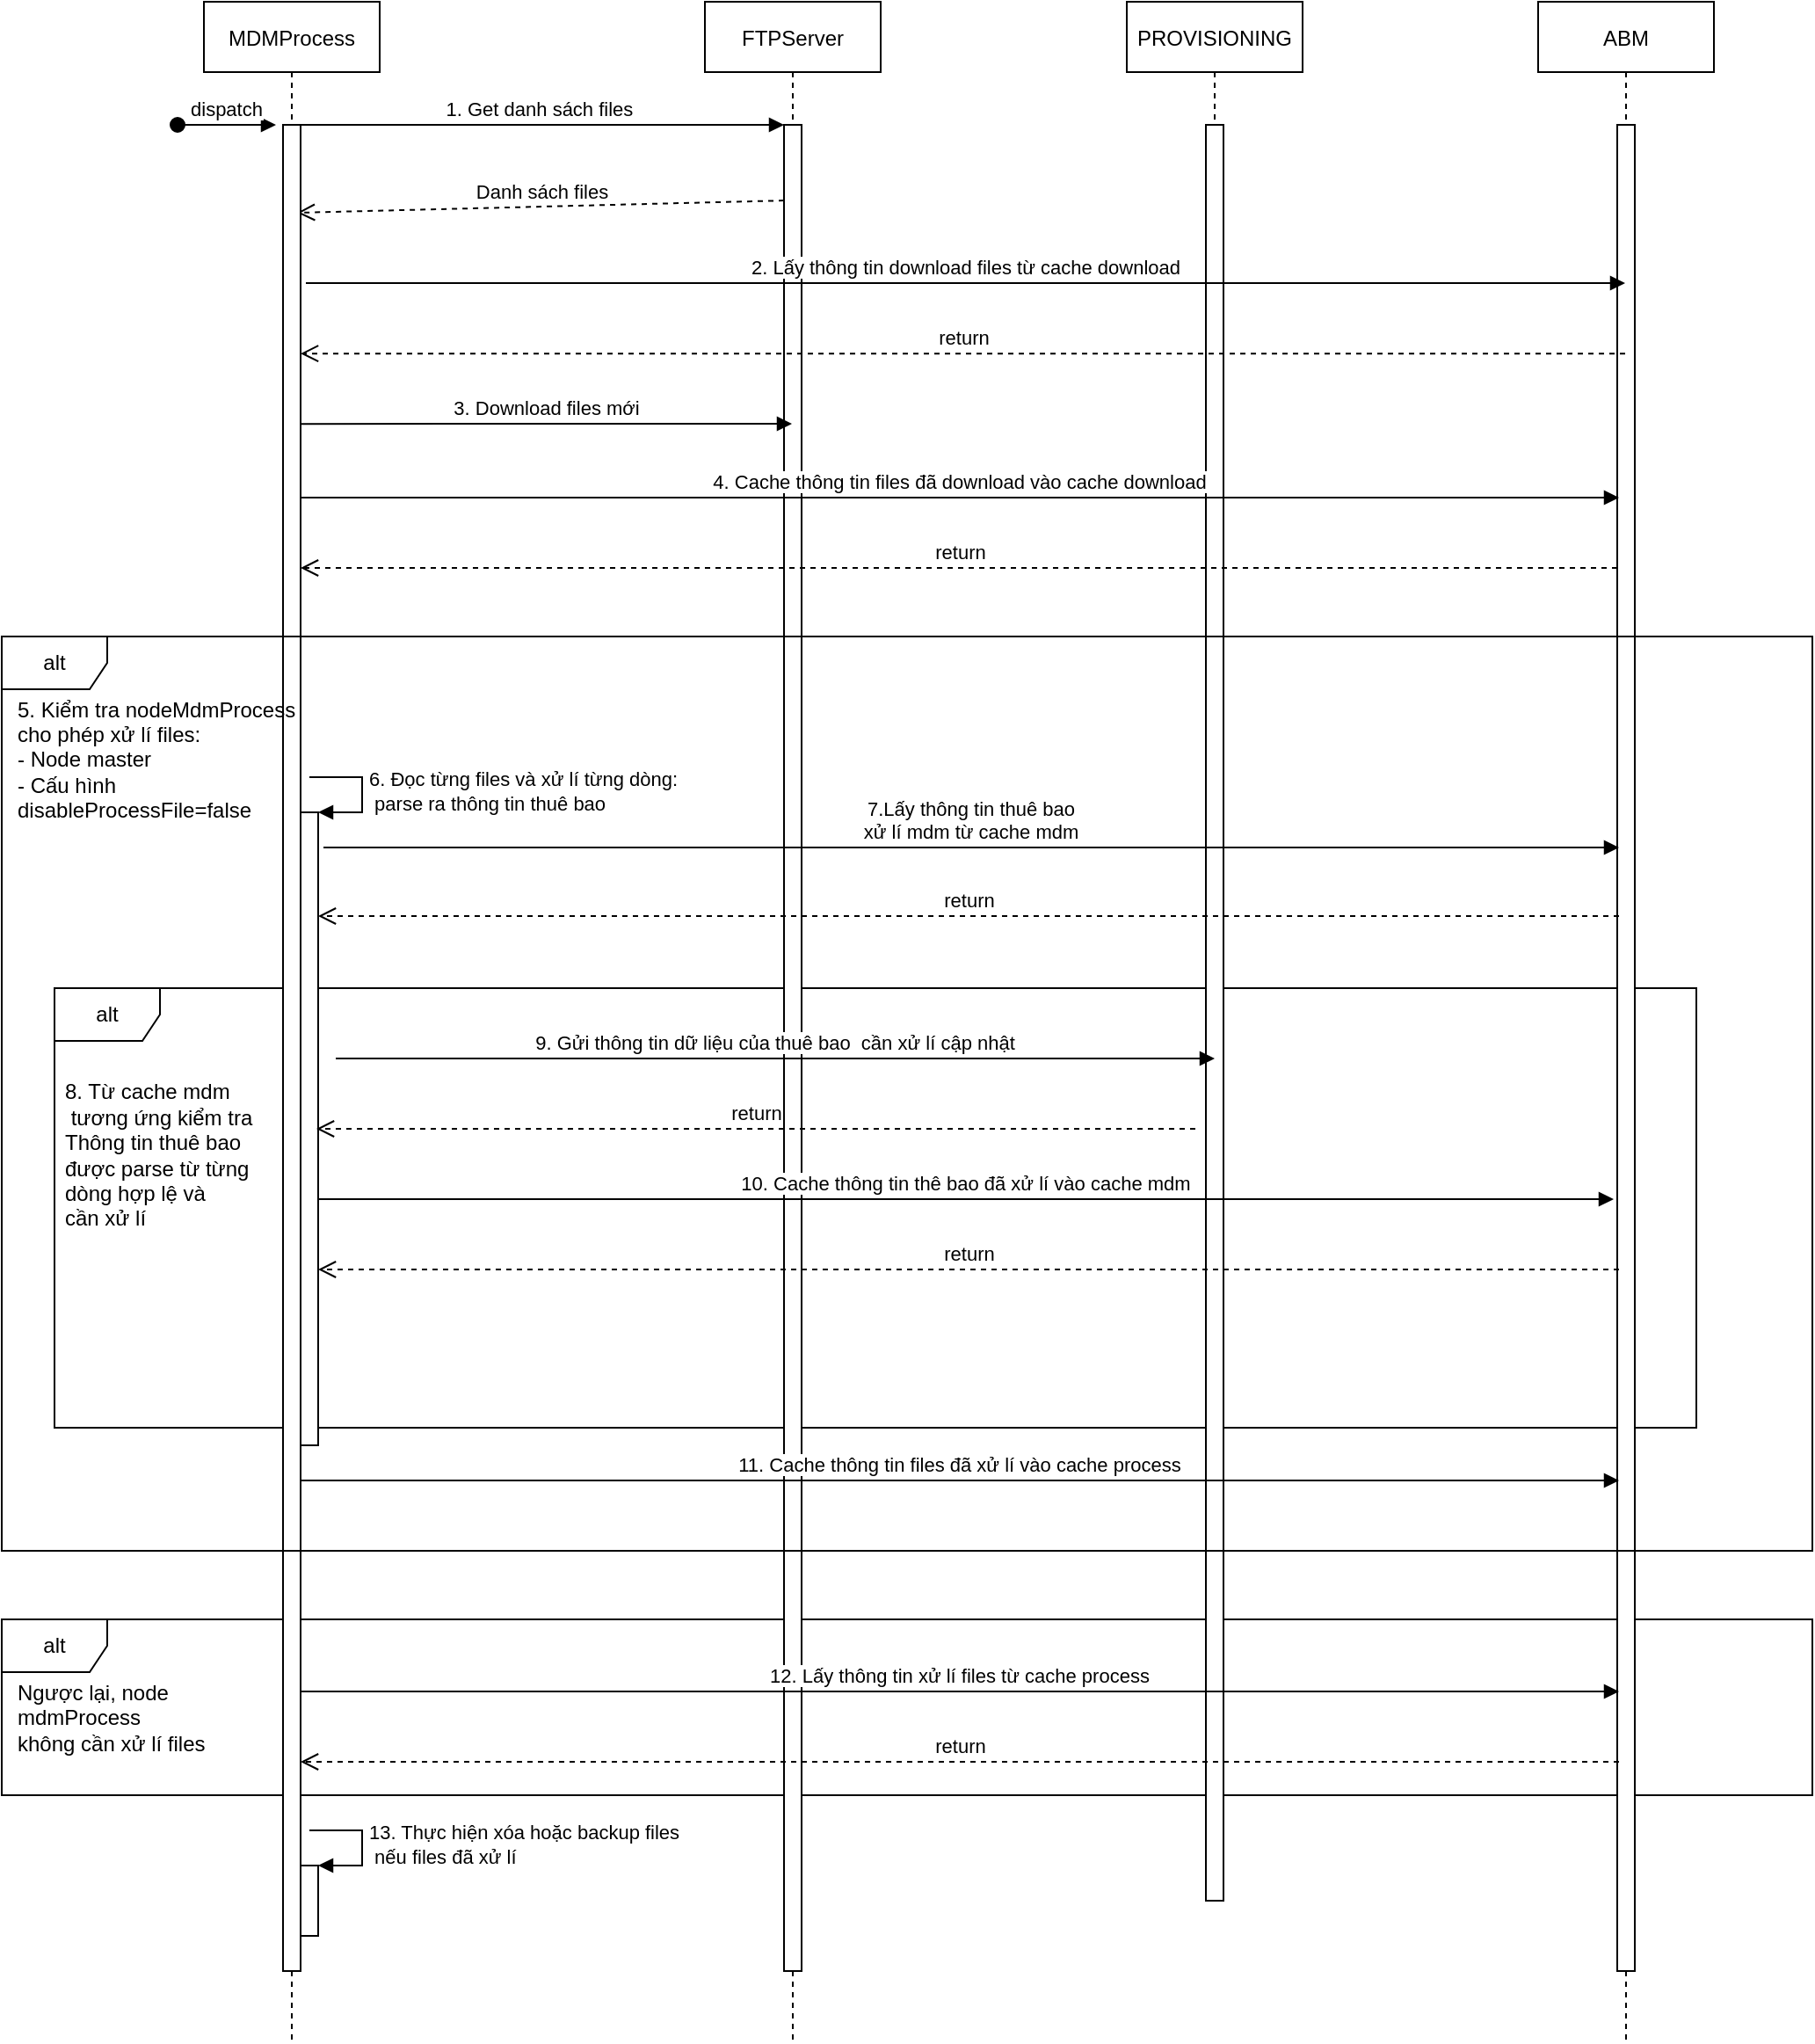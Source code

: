 <mxfile version="16.6.6" type="github">
  <diagram id="kgpKYQtTHZ0yAKxKKP6v" name="Page-1">
    <mxGraphModel dx="1422" dy="705" grid="1" gridSize="10" guides="1" tooltips="1" connect="1" arrows="1" fold="1" page="1" pageScale="1" pageWidth="850" pageHeight="1100" math="0" shadow="0">
      <root>
        <mxCell id="0" />
        <mxCell id="1" parent="0" />
        <mxCell id="vtGTpBDvWuEMaTytRT3X-57" value="alt" style="shape=umlFrame;whiteSpace=wrap;html=1;" vertex="1" parent="1">
          <mxGeometry y="1000" width="1030" height="100" as="geometry" />
        </mxCell>
        <mxCell id="vtGTpBDvWuEMaTytRT3X-53" value="alt" style="shape=umlFrame;whiteSpace=wrap;html=1;" vertex="1" parent="1">
          <mxGeometry x="30" y="641" width="934" height="250" as="geometry" />
        </mxCell>
        <mxCell id="3nuBFxr9cyL0pnOWT2aG-1" value="MDMProcess" style="shape=umlLifeline;perimeter=lifelinePerimeter;container=1;collapsible=0;recursiveResize=0;rounded=0;shadow=0;strokeWidth=1;" parent="1" vertex="1">
          <mxGeometry x="115" y="80" width="100" height="1160" as="geometry" />
        </mxCell>
        <mxCell id="3nuBFxr9cyL0pnOWT2aG-3" value="dispatch" style="verticalAlign=bottom;startArrow=oval;endArrow=block;startSize=8;shadow=0;strokeWidth=1;" parent="3nuBFxr9cyL0pnOWT2aG-1" edge="1">
          <mxGeometry relative="1" as="geometry">
            <mxPoint x="-15" y="70" as="sourcePoint" />
            <mxPoint x="41" y="70" as="targetPoint" />
          </mxGeometry>
        </mxCell>
        <mxCell id="vtGTpBDvWuEMaTytRT3X-18" value="Danh sách files" style="html=1;verticalAlign=bottom;endArrow=open;dashed=1;endSize=8;rounded=0;exitX=0;exitY=0.041;exitDx=0;exitDy=0;exitPerimeter=0;" edge="1" parent="3nuBFxr9cyL0pnOWT2aG-1" source="3nuBFxr9cyL0pnOWT2aG-6">
          <mxGeometry relative="1" as="geometry">
            <mxPoint x="335" y="120" as="sourcePoint" />
            <mxPoint x="53" y="120" as="targetPoint" />
          </mxGeometry>
        </mxCell>
        <mxCell id="3nuBFxr9cyL0pnOWT2aG-2" value="" style="points=[];perimeter=orthogonalPerimeter;rounded=0;shadow=0;strokeWidth=1;" parent="3nuBFxr9cyL0pnOWT2aG-1" vertex="1">
          <mxGeometry x="45" y="70" width="10" height="1050" as="geometry" />
        </mxCell>
        <mxCell id="vtGTpBDvWuEMaTytRT3X-66" value="" style="html=1;points=[];perimeter=orthogonalPerimeter;" vertex="1" parent="3nuBFxr9cyL0pnOWT2aG-1">
          <mxGeometry x="55" y="1060" width="10" height="40" as="geometry" />
        </mxCell>
        <mxCell id="vtGTpBDvWuEMaTytRT3X-67" value="13. Thực hiện xóa hoặc backup files&lt;br&gt;&amp;nbsp;nếu files đã xử lí" style="edgeStyle=orthogonalEdgeStyle;html=1;align=left;spacingLeft=2;endArrow=block;rounded=0;entryX=1;entryY=0;" edge="1" parent="3nuBFxr9cyL0pnOWT2aG-1" target="vtGTpBDvWuEMaTytRT3X-66">
          <mxGeometry relative="1" as="geometry">
            <mxPoint x="60" y="1040" as="sourcePoint" />
            <Array as="points">
              <mxPoint x="90" y="1040" />
            </Array>
          </mxGeometry>
        </mxCell>
        <mxCell id="3nuBFxr9cyL0pnOWT2aG-5" value="FTPServer" style="shape=umlLifeline;perimeter=lifelinePerimeter;container=1;collapsible=0;recursiveResize=0;rounded=0;shadow=0;strokeWidth=1;" parent="1" vertex="1">
          <mxGeometry x="400" y="80" width="100" height="1160" as="geometry" />
        </mxCell>
        <mxCell id="3nuBFxr9cyL0pnOWT2aG-6" value="" style="points=[];perimeter=orthogonalPerimeter;rounded=0;shadow=0;strokeWidth=1;" parent="3nuBFxr9cyL0pnOWT2aG-5" vertex="1">
          <mxGeometry x="45" y="70" width="10" height="1050" as="geometry" />
        </mxCell>
        <mxCell id="3nuBFxr9cyL0pnOWT2aG-8" value="1. Get danh sách files " style="verticalAlign=bottom;endArrow=block;entryX=0;entryY=0;shadow=0;strokeWidth=1;" parent="1" source="3nuBFxr9cyL0pnOWT2aG-2" target="3nuBFxr9cyL0pnOWT2aG-6" edge="1">
          <mxGeometry relative="1" as="geometry">
            <mxPoint x="275" y="160" as="sourcePoint" />
          </mxGeometry>
        </mxCell>
        <mxCell id="vtGTpBDvWuEMaTytRT3X-3" value="PROVISIONING" style="shape=umlLifeline;perimeter=lifelinePerimeter;container=1;collapsible=0;recursiveResize=0;rounded=0;shadow=0;strokeWidth=1;" vertex="1" parent="1">
          <mxGeometry x="640" y="80" width="100" height="1080" as="geometry" />
        </mxCell>
        <mxCell id="vtGTpBDvWuEMaTytRT3X-19" value="" style="points=[];perimeter=orthogonalPerimeter;rounded=0;shadow=0;strokeWidth=1;" vertex="1" parent="vtGTpBDvWuEMaTytRT3X-3">
          <mxGeometry x="45" y="70" width="10" height="1010" as="geometry" />
        </mxCell>
        <mxCell id="vtGTpBDvWuEMaTytRT3X-5" value="ABM" style="shape=umlLifeline;perimeter=lifelinePerimeter;container=1;collapsible=0;recursiveResize=0;rounded=0;shadow=0;strokeWidth=1;" vertex="1" parent="1">
          <mxGeometry x="874" y="80" width="100" height="1160" as="geometry" />
        </mxCell>
        <mxCell id="vtGTpBDvWuEMaTytRT3X-6" value="" style="points=[];perimeter=orthogonalPerimeter;rounded=0;shadow=0;strokeWidth=1;" vertex="1" parent="vtGTpBDvWuEMaTytRT3X-5">
          <mxGeometry x="45" y="70" width="10" height="1050" as="geometry" />
        </mxCell>
        <mxCell id="vtGTpBDvWuEMaTytRT3X-16" value="2. Lấy thông tin download files từ cache download" style="verticalAlign=bottom;endArrow=block;shadow=0;strokeWidth=1;" edge="1" parent="1" target="vtGTpBDvWuEMaTytRT3X-5">
          <mxGeometry relative="1" as="geometry">
            <mxPoint x="173" y="240.0" as="sourcePoint" />
            <mxPoint x="445" y="240.0" as="targetPoint" />
          </mxGeometry>
        </mxCell>
        <mxCell id="vtGTpBDvWuEMaTytRT3X-20" value="4. Cache thông tin files đã download vào cache download" style="verticalAlign=bottom;endArrow=block;shadow=0;strokeWidth=1;" edge="1" parent="1">
          <mxGeometry relative="1" as="geometry">
            <mxPoint x="170" y="362" as="sourcePoint" />
            <mxPoint x="920" y="362" as="targetPoint" />
            <Array as="points">
              <mxPoint x="340" y="362" />
            </Array>
          </mxGeometry>
        </mxCell>
        <mxCell id="vtGTpBDvWuEMaTytRT3X-21" value="return" style="html=1;verticalAlign=bottom;endArrow=open;dashed=1;endSize=8;rounded=0;" edge="1" parent="1">
          <mxGeometry relative="1" as="geometry">
            <mxPoint x="919" y="402" as="sourcePoint" />
            <mxPoint x="170" y="402" as="targetPoint" />
          </mxGeometry>
        </mxCell>
        <mxCell id="vtGTpBDvWuEMaTytRT3X-24" value="alt" style="shape=umlFrame;whiteSpace=wrap;html=1;" vertex="1" parent="1">
          <mxGeometry y="441" width="1030" height="520" as="geometry" />
        </mxCell>
        <mxCell id="vtGTpBDvWuEMaTytRT3X-25" value="5. Kiểm tra nodeMdmProcess&amp;nbsp;&lt;br&gt;cho phép xử lí files:&amp;nbsp;&lt;br&gt;- Node master&lt;br&gt;- Cấu hình &lt;br&gt;disableProcessFile=false" style="text;html=1;align=left;verticalAlign=middle;resizable=0;points=[];autosize=1;strokeColor=none;fillColor=none;" vertex="1" parent="1">
          <mxGeometry x="7" y="471" width="180" height="80" as="geometry" />
        </mxCell>
        <mxCell id="vtGTpBDvWuEMaTytRT3X-28" value="return" style="html=1;verticalAlign=bottom;endArrow=open;dashed=1;endSize=8;rounded=0;" edge="1" parent="1" source="vtGTpBDvWuEMaTytRT3X-5">
          <mxGeometry relative="1" as="geometry">
            <mxPoint x="447" y="280.0" as="sourcePoint" />
            <mxPoint x="170" y="280.08" as="targetPoint" />
          </mxGeometry>
        </mxCell>
        <mxCell id="vtGTpBDvWuEMaTytRT3X-34" value="3. Download files mới" style="verticalAlign=bottom;endArrow=block;shadow=0;strokeWidth=1;exitX=1;exitY=0.162;exitDx=0;exitDy=0;exitPerimeter=0;" edge="1" parent="1" source="3nuBFxr9cyL0pnOWT2aG-2">
          <mxGeometry relative="1" as="geometry">
            <mxPoint x="180" y="320" as="sourcePoint" />
            <mxPoint x="449.5" y="320" as="targetPoint" />
            <Array as="points">
              <mxPoint x="350" y="320" />
            </Array>
          </mxGeometry>
        </mxCell>
        <mxCell id="vtGTpBDvWuEMaTytRT3X-36" value="" style="html=1;points=[];perimeter=orthogonalPerimeter;" vertex="1" parent="1">
          <mxGeometry x="170" y="541" width="10" height="360" as="geometry" />
        </mxCell>
        <mxCell id="vtGTpBDvWuEMaTytRT3X-37" value="6. Đọc từng files và xử lí từng dòng:&lt;br&gt;&amp;nbsp;parse ra thông tin thuê bao&amp;nbsp;" style="edgeStyle=orthogonalEdgeStyle;html=1;align=left;spacingLeft=2;endArrow=block;rounded=0;entryX=1;entryY=0;" edge="1" parent="1" target="vtGTpBDvWuEMaTytRT3X-36">
          <mxGeometry relative="1" as="geometry">
            <mxPoint x="175" y="521" as="sourcePoint" />
            <Array as="points">
              <mxPoint x="205" y="521" />
            </Array>
          </mxGeometry>
        </mxCell>
        <mxCell id="vtGTpBDvWuEMaTytRT3X-39" value="7.Lấy thông tin thuê bao &#xa;xử lí mdm từ cache mdm" style="verticalAlign=bottom;endArrow=block;shadow=0;strokeWidth=1;" edge="1" parent="1">
          <mxGeometry relative="1" as="geometry">
            <mxPoint x="183" y="561.0" as="sourcePoint" />
            <mxPoint x="920" y="561" as="targetPoint" />
          </mxGeometry>
        </mxCell>
        <mxCell id="vtGTpBDvWuEMaTytRT3X-40" value="return" style="html=1;verticalAlign=bottom;endArrow=open;dashed=1;endSize=8;rounded=0;" edge="1" parent="1">
          <mxGeometry relative="1" as="geometry">
            <mxPoint x="920" y="600" as="sourcePoint" />
            <mxPoint x="180" y="600" as="targetPoint" />
          </mxGeometry>
        </mxCell>
        <mxCell id="vtGTpBDvWuEMaTytRT3X-45" value="9. Gửi thông tin dữ liệu của thuê bao  cần xử lí cập nhật" style="verticalAlign=bottom;endArrow=block;shadow=0;strokeWidth=1;" edge="1" parent="1">
          <mxGeometry relative="1" as="geometry">
            <mxPoint x="190" y="681" as="sourcePoint" />
            <mxPoint x="690" y="681" as="targetPoint" />
            <Array as="points">
              <mxPoint x="370" y="681" />
              <mxPoint x="530" y="681" />
            </Array>
          </mxGeometry>
        </mxCell>
        <mxCell id="vtGTpBDvWuEMaTytRT3X-48" value="return" style="html=1;verticalAlign=bottom;endArrow=open;dashed=1;endSize=8;rounded=0;" edge="1" parent="1">
          <mxGeometry relative="1" as="geometry">
            <mxPoint x="679" y="721" as="sourcePoint" />
            <mxPoint x="179" y="721" as="targetPoint" />
          </mxGeometry>
        </mxCell>
        <mxCell id="vtGTpBDvWuEMaTytRT3X-52" value="return" style="html=1;verticalAlign=bottom;endArrow=open;dashed=1;endSize=8;rounded=0;" edge="1" parent="1">
          <mxGeometry relative="1" as="geometry">
            <mxPoint x="920" y="801" as="sourcePoint" />
            <mxPoint x="180" y="801" as="targetPoint" />
          </mxGeometry>
        </mxCell>
        <mxCell id="vtGTpBDvWuEMaTytRT3X-54" value="8. Từ cache mdm&lt;br&gt;&amp;nbsp;tương ứng kiểm tra&lt;br&gt;Thông tin thuê bao &lt;br&gt;được parse từ từng&amp;nbsp;&lt;br&gt;dòng hợp lệ và &lt;br&gt;cần xử lí" style="text;html=1;align=left;verticalAlign=middle;resizable=0;points=[];autosize=1;strokeColor=none;fillColor=none;" vertex="1" parent="1">
          <mxGeometry x="34" y="691" width="120" height="90" as="geometry" />
        </mxCell>
        <mxCell id="vtGTpBDvWuEMaTytRT3X-55" value="10. Cache thông tin thê bao đã xử lí vào cache mdm" style="verticalAlign=bottom;endArrow=block;shadow=0;strokeWidth=1;" edge="1" parent="1">
          <mxGeometry relative="1" as="geometry">
            <mxPoint x="180" y="761.0" as="sourcePoint" />
            <mxPoint x="917" y="761" as="targetPoint" />
          </mxGeometry>
        </mxCell>
        <mxCell id="vtGTpBDvWuEMaTytRT3X-56" value="11. Cache thông tin files đã xử lí vào cache process" style="verticalAlign=bottom;endArrow=block;shadow=0;strokeWidth=1;" edge="1" parent="1">
          <mxGeometry relative="1" as="geometry">
            <mxPoint x="170" y="921" as="sourcePoint" />
            <mxPoint x="920" y="921" as="targetPoint" />
          </mxGeometry>
        </mxCell>
        <mxCell id="vtGTpBDvWuEMaTytRT3X-58" value="Ngược lại, node &lt;br&gt;mdmProcess&lt;br&gt;không cần xử lí files" style="text;html=1;align=left;verticalAlign=middle;resizable=0;points=[];autosize=1;strokeColor=none;fillColor=none;" vertex="1" parent="1">
          <mxGeometry x="7" y="1031" width="120" height="50" as="geometry" />
        </mxCell>
        <mxCell id="vtGTpBDvWuEMaTytRT3X-59" value="12. Lấy thông tin xử lí files từ cache process" style="verticalAlign=bottom;endArrow=block;shadow=0;strokeWidth=1;" edge="1" parent="1">
          <mxGeometry relative="1" as="geometry">
            <mxPoint x="170" y="1041" as="sourcePoint" />
            <mxPoint x="920" y="1041" as="targetPoint" />
          </mxGeometry>
        </mxCell>
        <mxCell id="vtGTpBDvWuEMaTytRT3X-60" value="return" style="html=1;verticalAlign=bottom;endArrow=open;dashed=1;endSize=8;rounded=0;" edge="1" parent="1">
          <mxGeometry relative="1" as="geometry">
            <mxPoint x="920" y="1081" as="sourcePoint" />
            <mxPoint x="170" y="1081" as="targetPoint" />
          </mxGeometry>
        </mxCell>
      </root>
    </mxGraphModel>
  </diagram>
</mxfile>
